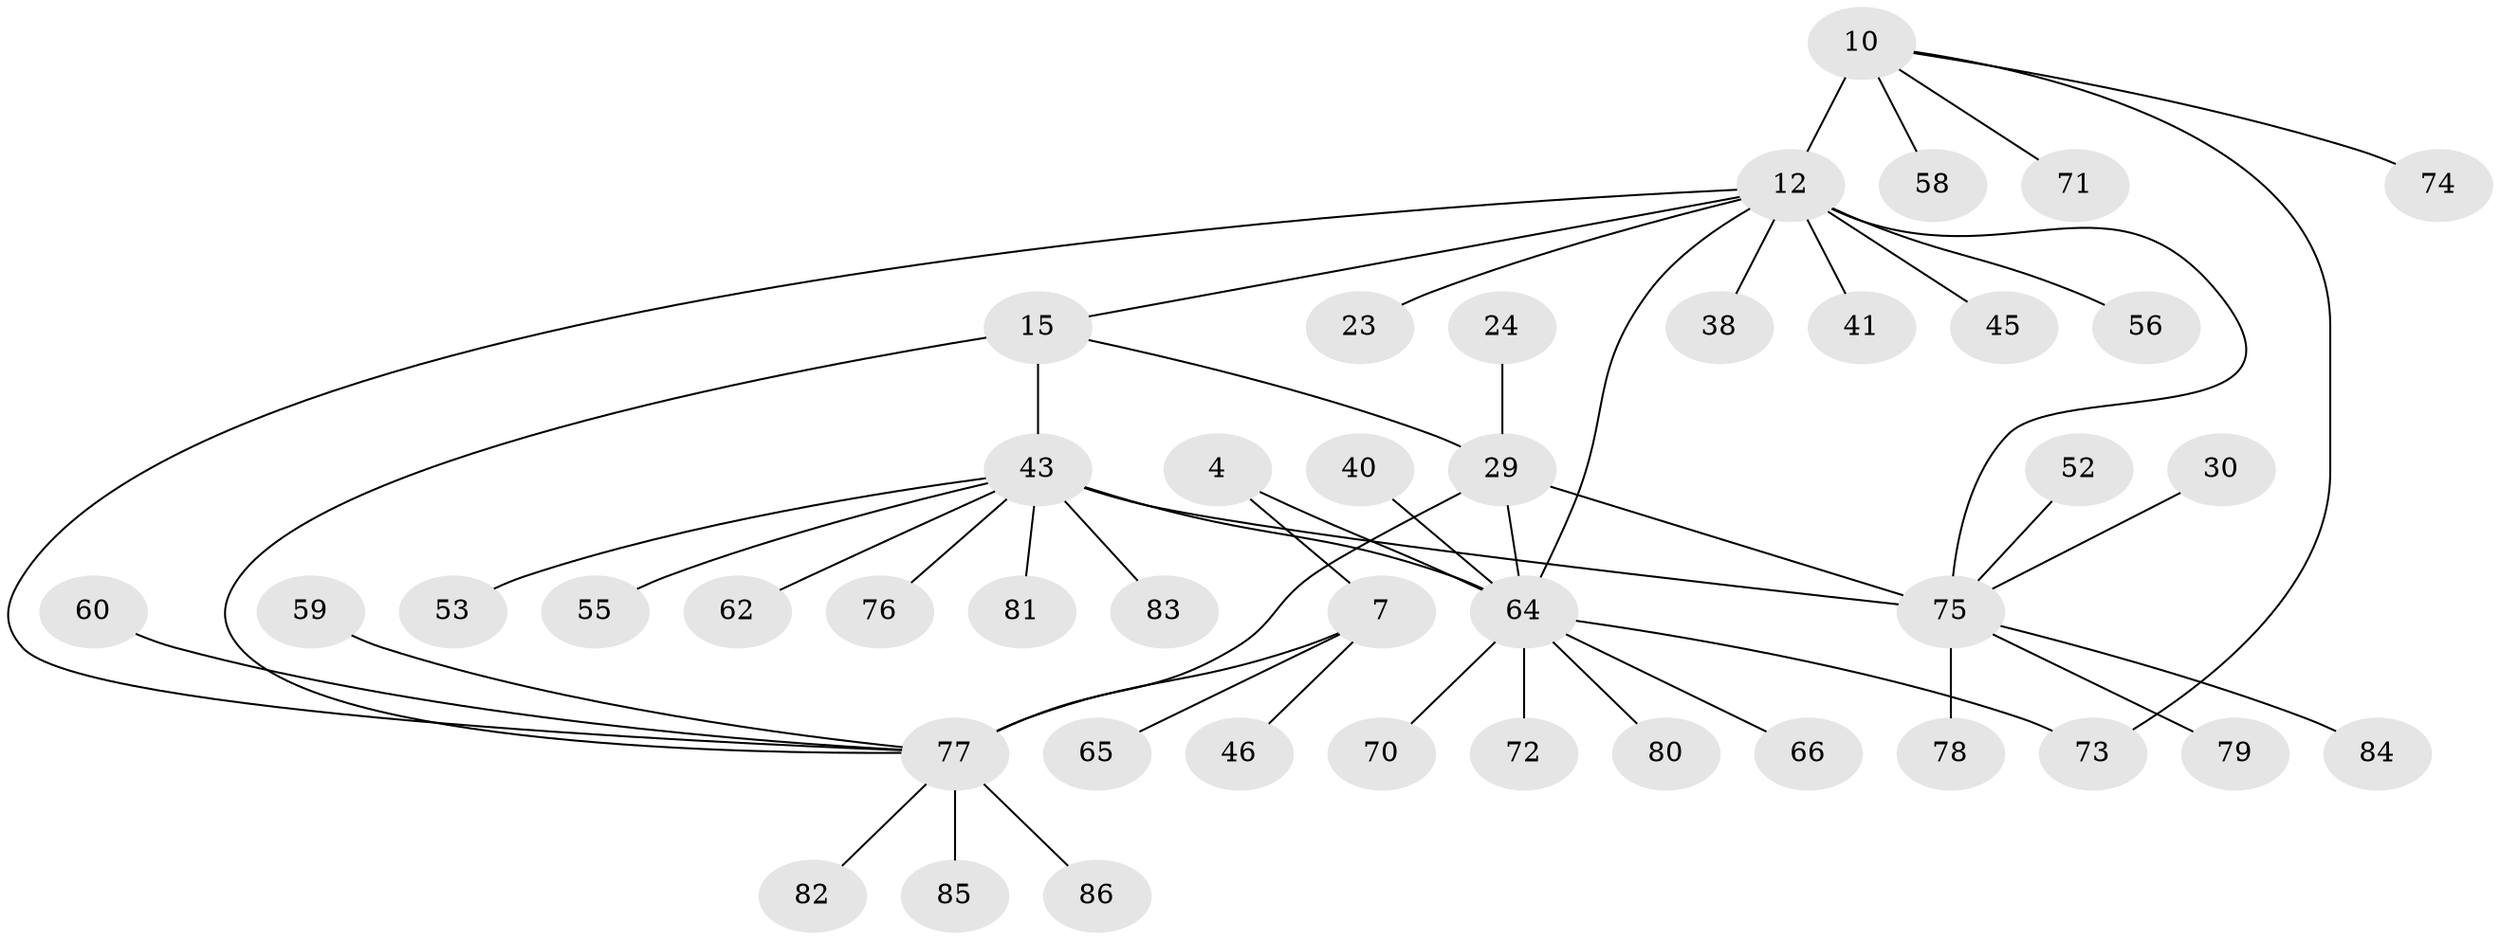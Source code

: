 // original degree distribution, {3: 0.11627906976744186, 7: 0.06976744186046512, 9: 0.03488372093023256, 4: 0.03488372093023256, 8: 0.023255813953488372, 5: 0.03488372093023256, 10: 0.011627906976744186, 2: 0.11627906976744186, 1: 0.5581395348837209}
// Generated by graph-tools (version 1.1) at 2025/56/03/09/25 04:56:03]
// undirected, 43 vertices, 50 edges
graph export_dot {
graph [start="1"]
  node [color=gray90,style=filled];
  4 [super="+1"];
  7 [super="+6"];
  10 [super="+9"];
  12 [super="+11"];
  15 [super="+13"];
  23;
  24;
  29 [super="+20+18"];
  30;
  38;
  40 [super="+28"];
  41;
  43 [super="+36"];
  45 [super="+21"];
  46 [super="+39"];
  52;
  53;
  55;
  56;
  58;
  59 [super="+48"];
  60 [super="+33"];
  62;
  64 [super="+50+3"];
  65 [super="+42+63"];
  66 [super="+61"];
  70;
  71;
  72;
  73 [super="+67+68"];
  74;
  75 [super="+19"];
  76;
  77 [super="+8+22+47"];
  78;
  79;
  80 [super="+26+49"];
  81;
  82;
  83 [super="+44+69"];
  84 [super="+57"];
  85;
  86;
  4 -- 7;
  4 -- 64 [weight=4];
  7 -- 65;
  7 -- 46;
  7 -- 77 [weight=4];
  10 -- 12 [weight=4];
  10 -- 58;
  10 -- 71;
  10 -- 74;
  10 -- 73;
  12 -- 41;
  12 -- 56;
  12 -- 38;
  12 -- 15;
  12 -- 23;
  12 -- 45;
  12 -- 64 [weight=2];
  12 -- 77;
  12 -- 75;
  15 -- 29 [weight=2];
  15 -- 77;
  15 -- 43 [weight=4];
  24 -- 29;
  29 -- 64;
  29 -- 77;
  29 -- 75 [weight=4];
  30 -- 75;
  40 -- 64;
  43 -- 64;
  43 -- 76;
  43 -- 81;
  43 -- 83;
  43 -- 53;
  43 -- 55;
  43 -- 62;
  43 -- 75;
  52 -- 75;
  59 -- 77;
  60 -- 77;
  64 -- 66;
  64 -- 70;
  64 -- 72;
  64 -- 73;
  64 -- 80;
  75 -- 78;
  75 -- 79;
  75 -- 84;
  77 -- 82;
  77 -- 85;
  77 -- 86;
}
